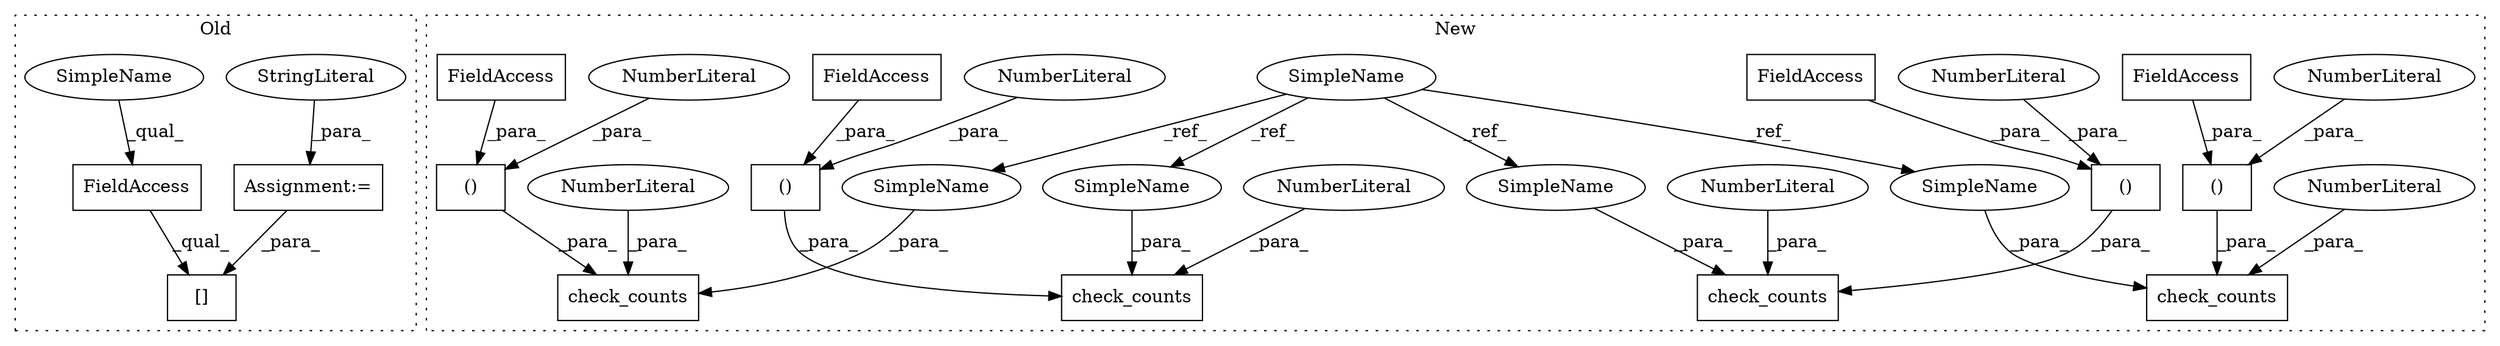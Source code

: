 digraph G {
subgraph cluster0 {
1 [label="[]" a="2" s="13900,13927" l="24,1" shape="box"];
3 [label="Assignment:=" a="7" s="13799" l="1" shape="box"];
8 [label="FieldAccess" a="22" s="13900" l="23" shape="box"];
20 [label="StringLiteral" a="45" s="13800" l="5" shape="ellipse"];
30 [label="SimpleName" a="42" s="13900" l="13" shape="ellipse"];
label = "Old";
style="dotted";
}
subgraph cluster1 {
2 [label="check_counts" a="32" s="16127,16208" l="13,1" shape="box"];
4 [label="()" a="106" s="16171" l="35" shape="box"];
5 [label="NumberLiteral" a="34" s="16205" l="1" shape="ellipse"];
6 [label="NumberLiteral" a="34" s="16154" l="1" shape="ellipse"];
7 [label="FieldAccess" a="22" s="16171" l="21" shape="box"];
9 [label="SimpleName" a="42" s="14402" l="13" shape="ellipse"];
10 [label="check_counts" a="32" s="15097,15178" l="13,1" shape="box"];
11 [label="()" a="106" s="15141" l="35" shape="box"];
12 [label="NumberLiteral" a="34" s="15175" l="1" shape="ellipse"];
13 [label="NumberLiteral" a="34" s="15124" l="1" shape="ellipse"];
14 [label="FieldAccess" a="22" s="15141" l="21" shape="box"];
15 [label="check_counts" a="32" s="15470,15551" l="13,1" shape="box"];
16 [label="()" a="106" s="15514" l="35" shape="box"];
17 [label="NumberLiteral" a="34" s="15497" l="1" shape="ellipse"];
18 [label="NumberLiteral" a="34" s="15548" l="1" shape="ellipse"];
19 [label="FieldAccess" a="22" s="15514" l="21" shape="box"];
21 [label="check_counts" a="32" s="15792,15873" l="13,1" shape="box"];
22 [label="()" a="106" s="15836" l="35" shape="box"];
23 [label="NumberLiteral" a="34" s="15819" l="1" shape="ellipse"];
24 [label="NumberLiteral" a="34" s="15870" l="1" shape="ellipse"];
25 [label="FieldAccess" a="22" s="15836" l="21" shape="box"];
26 [label="SimpleName" a="42" s="15483" l="13" shape="ellipse"];
27 [label="SimpleName" a="42" s="15110" l="13" shape="ellipse"];
28 [label="SimpleName" a="42" s="16140" l="13" shape="ellipse"];
29 [label="SimpleName" a="42" s="15805" l="13" shape="ellipse"];
label = "New";
style="dotted";
}
3 -> 1 [label="_para_"];
4 -> 2 [label="_para_"];
5 -> 4 [label="_para_"];
6 -> 2 [label="_para_"];
7 -> 4 [label="_para_"];
8 -> 1 [label="_qual_"];
9 -> 27 [label="_ref_"];
9 -> 29 [label="_ref_"];
9 -> 28 [label="_ref_"];
9 -> 26 [label="_ref_"];
11 -> 10 [label="_para_"];
12 -> 11 [label="_para_"];
13 -> 10 [label="_para_"];
14 -> 11 [label="_para_"];
16 -> 15 [label="_para_"];
17 -> 15 [label="_para_"];
18 -> 16 [label="_para_"];
19 -> 16 [label="_para_"];
20 -> 3 [label="_para_"];
22 -> 21 [label="_para_"];
23 -> 21 [label="_para_"];
24 -> 22 [label="_para_"];
25 -> 22 [label="_para_"];
26 -> 15 [label="_para_"];
27 -> 10 [label="_para_"];
28 -> 2 [label="_para_"];
29 -> 21 [label="_para_"];
30 -> 8 [label="_qual_"];
}